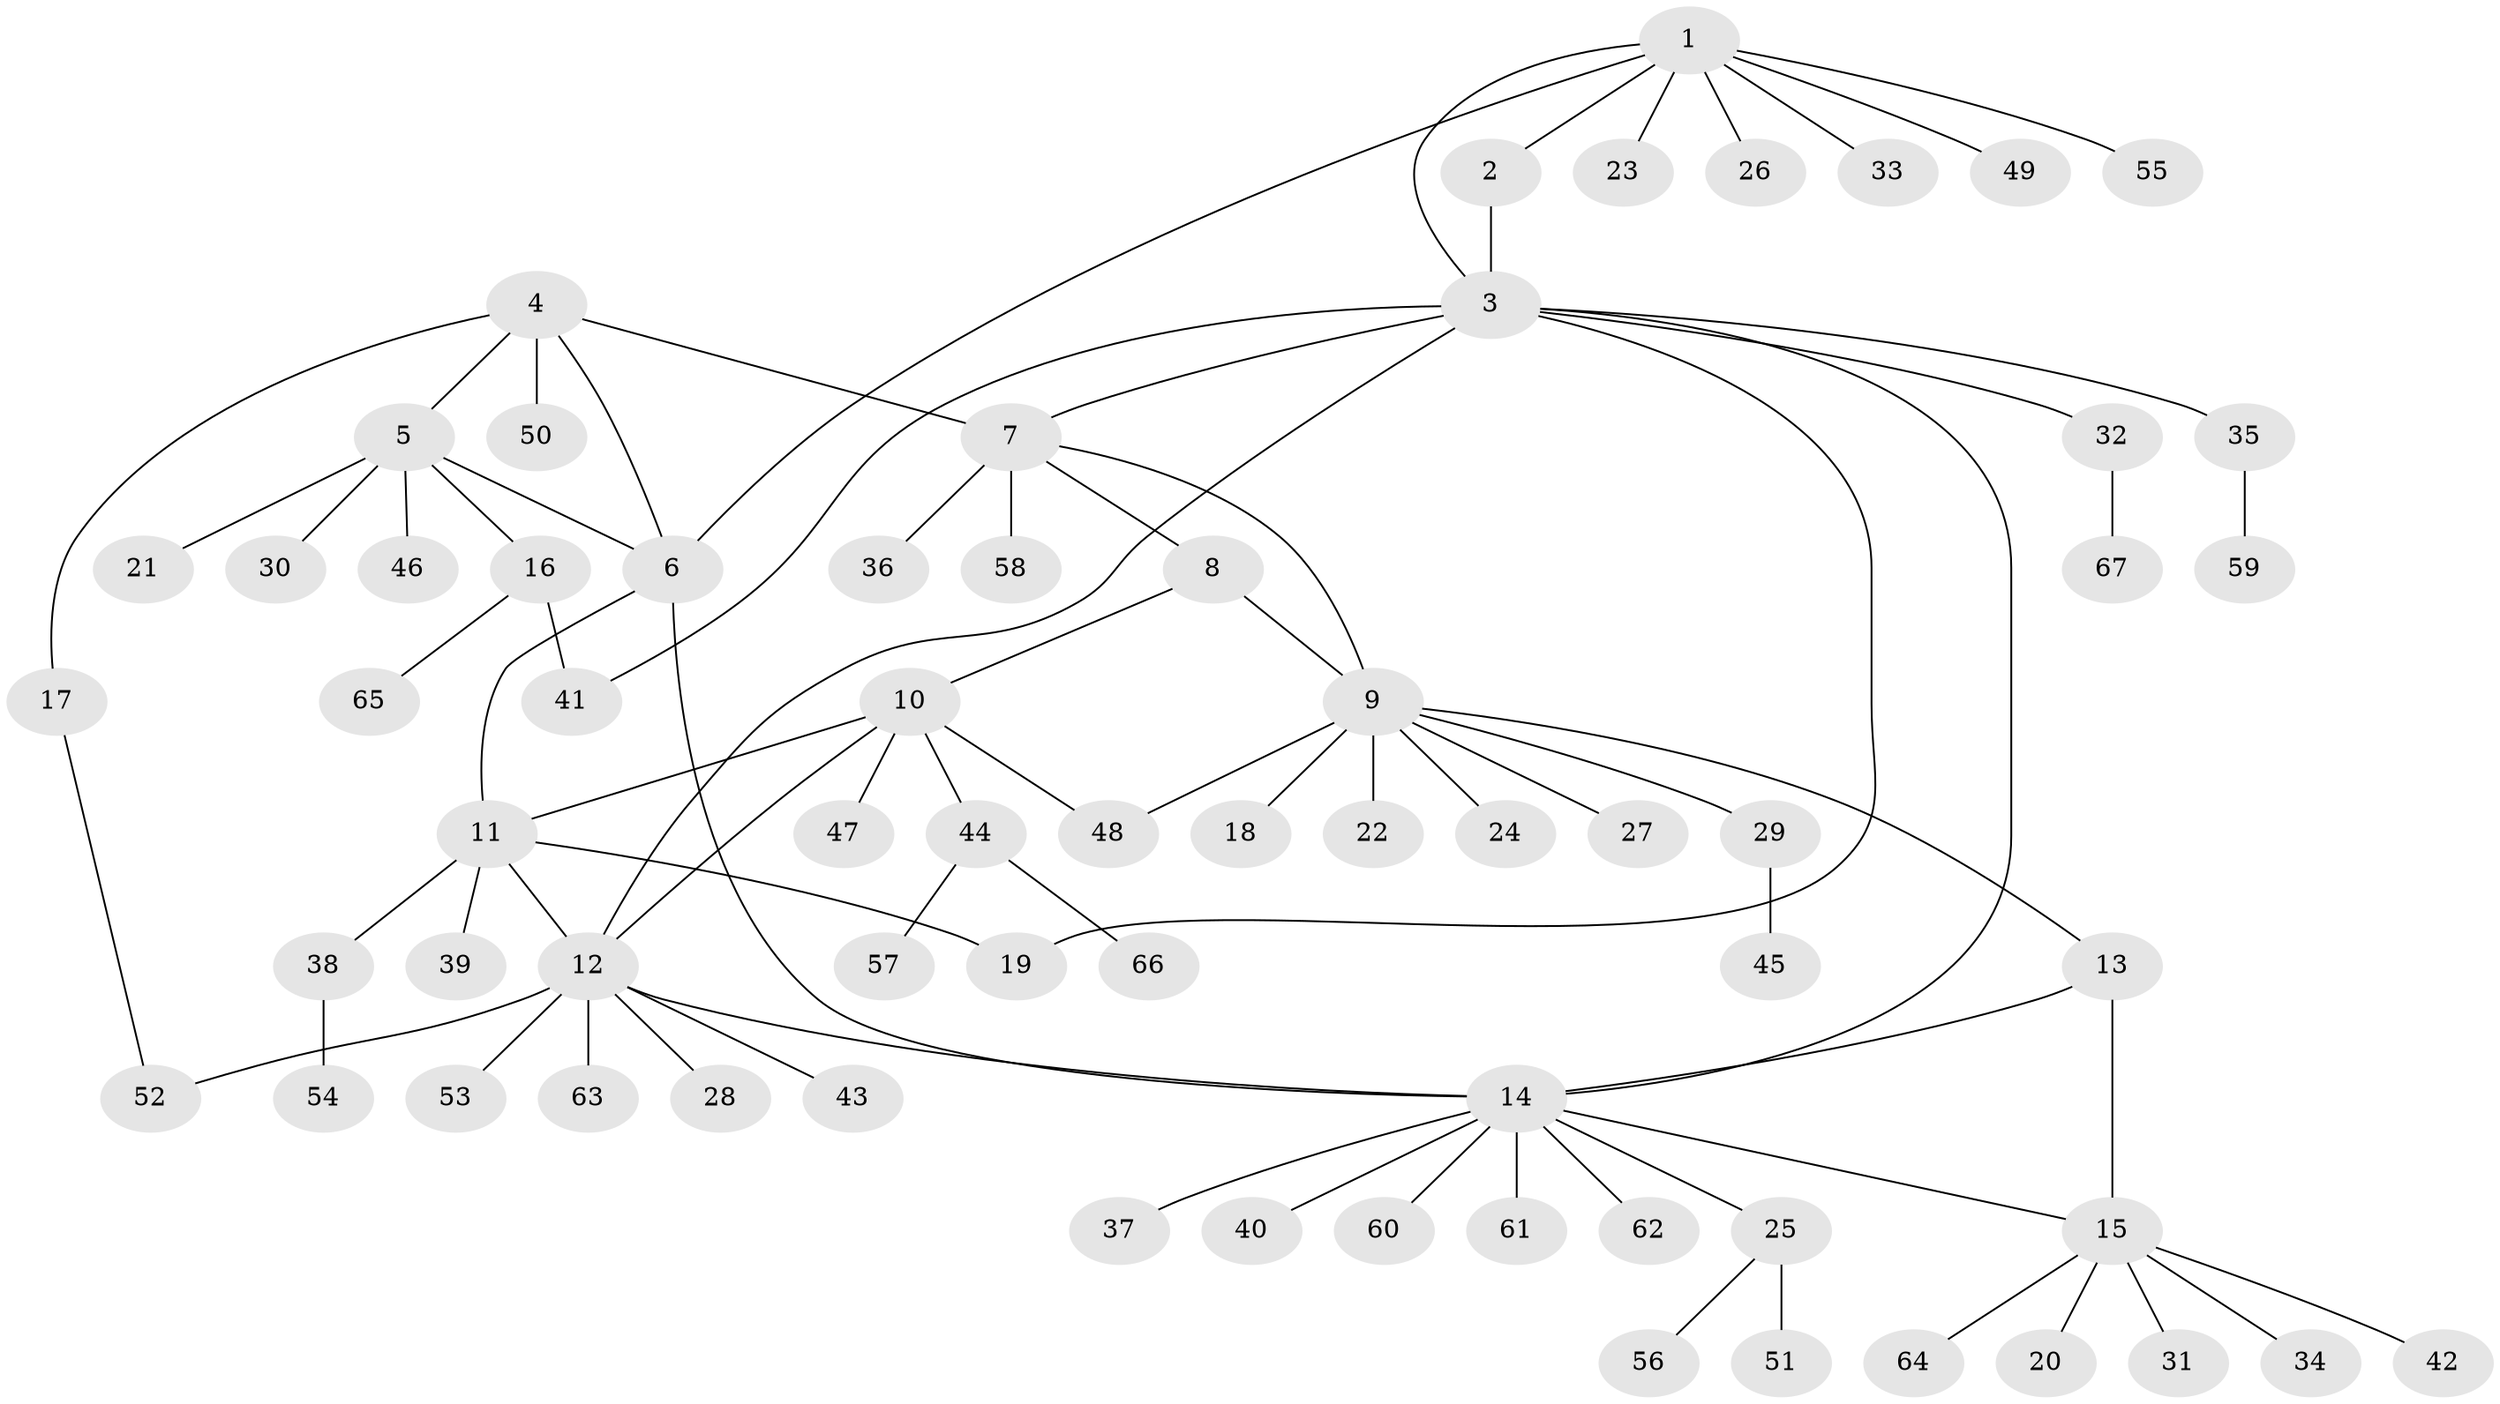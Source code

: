// coarse degree distribution, {7: 0.058823529411764705, 2: 0.11764705882352941, 17: 0.0196078431372549, 5: 0.0784313725490196, 3: 0.0392156862745098, 8: 0.0196078431372549, 6: 0.0392156862745098, 1: 0.6274509803921569}
// Generated by graph-tools (version 1.1) at 2025/24/03/03/25 07:24:16]
// undirected, 67 vertices, 81 edges
graph export_dot {
graph [start="1"]
  node [color=gray90,style=filled];
  1;
  2;
  3;
  4;
  5;
  6;
  7;
  8;
  9;
  10;
  11;
  12;
  13;
  14;
  15;
  16;
  17;
  18;
  19;
  20;
  21;
  22;
  23;
  24;
  25;
  26;
  27;
  28;
  29;
  30;
  31;
  32;
  33;
  34;
  35;
  36;
  37;
  38;
  39;
  40;
  41;
  42;
  43;
  44;
  45;
  46;
  47;
  48;
  49;
  50;
  51;
  52;
  53;
  54;
  55;
  56;
  57;
  58;
  59;
  60;
  61;
  62;
  63;
  64;
  65;
  66;
  67;
  1 -- 2;
  1 -- 3;
  1 -- 6;
  1 -- 23;
  1 -- 26;
  1 -- 33;
  1 -- 49;
  1 -- 55;
  2 -- 3;
  3 -- 7;
  3 -- 12;
  3 -- 14;
  3 -- 19;
  3 -- 32;
  3 -- 35;
  3 -- 41;
  4 -- 5;
  4 -- 6;
  4 -- 7;
  4 -- 17;
  4 -- 50;
  5 -- 6;
  5 -- 16;
  5 -- 21;
  5 -- 30;
  5 -- 46;
  6 -- 11;
  6 -- 14;
  7 -- 8;
  7 -- 9;
  7 -- 36;
  7 -- 58;
  8 -- 9;
  8 -- 10;
  9 -- 13;
  9 -- 18;
  9 -- 22;
  9 -- 24;
  9 -- 27;
  9 -- 29;
  9 -- 48;
  10 -- 11;
  10 -- 12;
  10 -- 44;
  10 -- 47;
  10 -- 48;
  11 -- 12;
  11 -- 19;
  11 -- 38;
  11 -- 39;
  12 -- 14;
  12 -- 28;
  12 -- 43;
  12 -- 52;
  12 -- 53;
  12 -- 63;
  13 -- 14;
  13 -- 15;
  14 -- 15;
  14 -- 25;
  14 -- 37;
  14 -- 40;
  14 -- 60;
  14 -- 61;
  14 -- 62;
  15 -- 20;
  15 -- 31;
  15 -- 34;
  15 -- 42;
  15 -- 64;
  16 -- 41;
  16 -- 65;
  17 -- 52;
  25 -- 51;
  25 -- 56;
  29 -- 45;
  32 -- 67;
  35 -- 59;
  38 -- 54;
  44 -- 57;
  44 -- 66;
}
